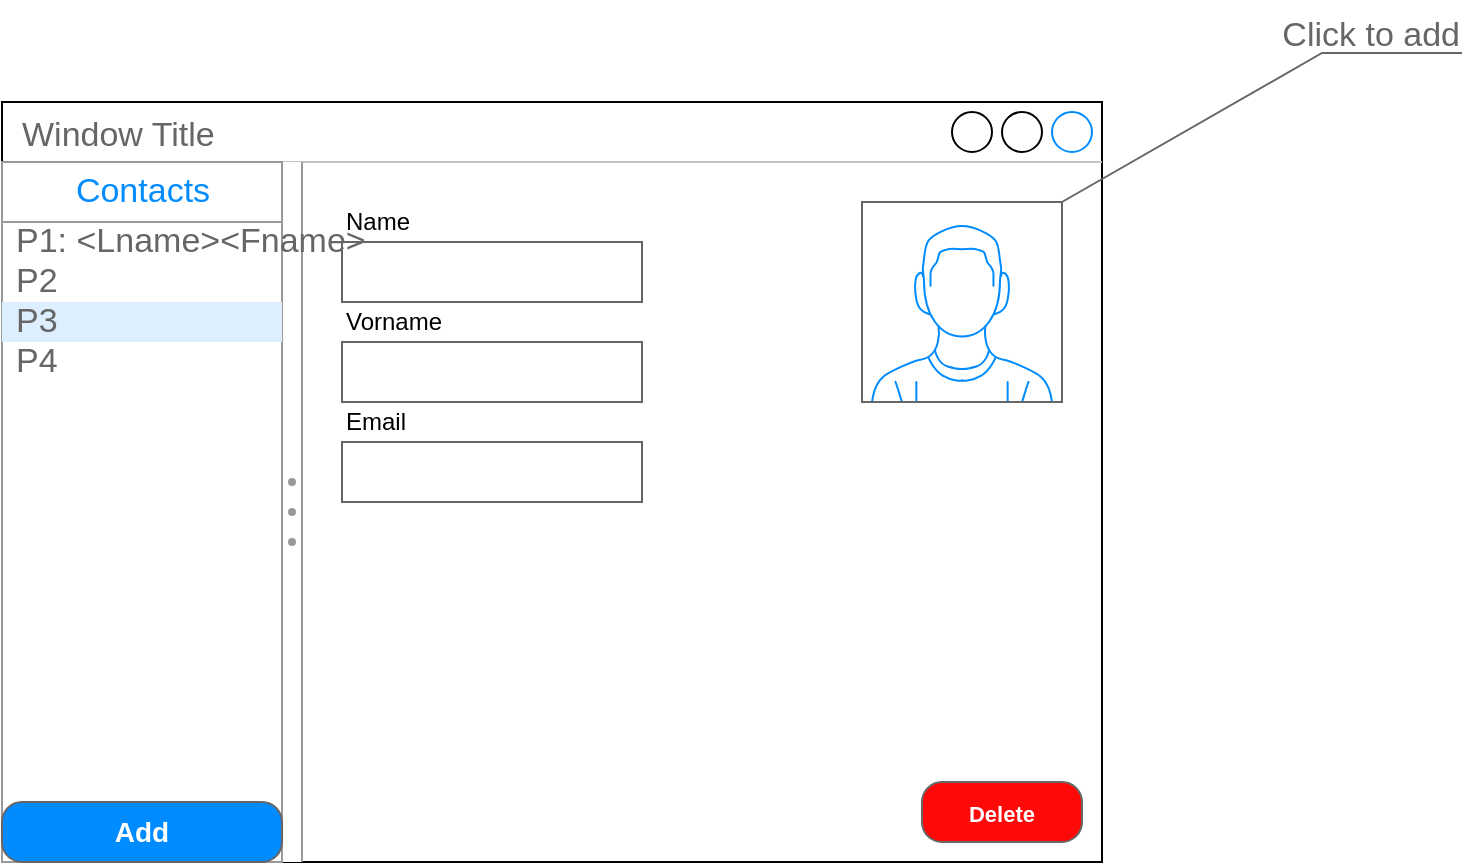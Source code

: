 <mxfile version="14.1.8" type="device"><diagram id="RM6_TS16rFPUFRTUpWu6" name="Page-1"><mxGraphModel dx="1086" dy="846" grid="1" gridSize="10" guides="1" tooltips="1" connect="1" arrows="1" fold="1" page="1" pageScale="1" pageWidth="827" pageHeight="1169" math="0" shadow="0"><root><mxCell id="0"/><mxCell id="1" parent="0"/><mxCell id="z3e0FVga-ESR2j8vBvp0-1" value="Window Title" style="strokeWidth=1;shadow=0;dashed=0;align=center;html=1;shape=mxgraph.mockup.containers.window;align=left;verticalAlign=top;spacingLeft=8;strokeColor2=#008cff;strokeColor3=#c4c4c4;fontColor=#666666;mainText=;fontSize=17;labelBackgroundColor=none;" vertex="1" parent="1"><mxGeometry x="150" y="180" width="550" height="380" as="geometry"/></mxCell><mxCell id="z3e0FVga-ESR2j8vBvp0-2" value="" style="verticalLabelPosition=bottom;shadow=0;dashed=0;align=center;html=1;verticalAlign=top;strokeWidth=1;shape=mxgraph.mockup.forms.splitter;strokeColor=#999999;direction=north;" vertex="1" parent="1"><mxGeometry x="290" y="210" width="10" height="350" as="geometry"/></mxCell><mxCell id="z3e0FVga-ESR2j8vBvp0-3" value="" style="strokeWidth=1;shadow=0;dashed=0;align=center;html=1;shape=mxgraph.mockup.forms.rrect;rSize=0;strokeColor=#999999;fillColor=#ffffff;" vertex="1" parent="1"><mxGeometry x="150" y="210" width="140" height="350" as="geometry"/></mxCell><mxCell id="z3e0FVga-ESR2j8vBvp0-4" value="Contacts" style="strokeWidth=1;shadow=0;dashed=0;align=center;html=1;shape=mxgraph.mockup.forms.rrect;rSize=0;strokeColor=#999999;fontColor=#008cff;fontSize=17;fillColor=#ffffff;resizeWidth=1;" vertex="1" parent="z3e0FVga-ESR2j8vBvp0-3"><mxGeometry width="140" height="30" relative="1" as="geometry"/></mxCell><mxCell id="z3e0FVga-ESR2j8vBvp0-5" value="P1: &amp;lt;Lname&amp;gt;&amp;lt;Fname&amp;gt;" style="strokeWidth=1;shadow=0;dashed=0;align=center;html=1;shape=mxgraph.mockup.forms.anchor;fontSize=17;fontColor=#666666;align=left;spacingLeft=5;resizeWidth=1;" vertex="1" parent="z3e0FVga-ESR2j8vBvp0-3"><mxGeometry width="140" height="20" relative="1" as="geometry"><mxPoint y="30" as="offset"/></mxGeometry></mxCell><mxCell id="z3e0FVga-ESR2j8vBvp0-6" value="P2" style="strokeWidth=1;shadow=0;dashed=0;align=center;html=1;shape=mxgraph.mockup.forms.anchor;fontSize=17;fontColor=#666666;align=left;spacingLeft=5;resizeWidth=1;" vertex="1" parent="z3e0FVga-ESR2j8vBvp0-3"><mxGeometry width="140" height="20" relative="1" as="geometry"><mxPoint y="50" as="offset"/></mxGeometry></mxCell><mxCell id="z3e0FVga-ESR2j8vBvp0-7" value="P3" style="strokeWidth=1;shadow=0;dashed=0;align=center;html=1;shape=mxgraph.mockup.forms.rrect;rSize=0;fontSize=17;fontColor=#666666;align=left;spacingLeft=5;fillColor=#ddeeff;strokeColor=none;resizeWidth=1;" vertex="1" parent="z3e0FVga-ESR2j8vBvp0-3"><mxGeometry width="140" height="20" relative="1" as="geometry"><mxPoint y="70" as="offset"/></mxGeometry></mxCell><mxCell id="z3e0FVga-ESR2j8vBvp0-8" value="P4" style="strokeWidth=1;shadow=0;dashed=0;align=center;html=1;shape=mxgraph.mockup.forms.anchor;fontSize=17;fontColor=#666666;align=left;spacingLeft=5;resizeWidth=1;" vertex="1" parent="z3e0FVga-ESR2j8vBvp0-3"><mxGeometry width="140" height="20" relative="1" as="geometry"><mxPoint y="90" as="offset"/></mxGeometry></mxCell><mxCell id="z3e0FVga-ESR2j8vBvp0-12" value="&lt;font style=&quot;font-size: 14px&quot;&gt;Add&lt;/font&gt;" style="strokeWidth=1;shadow=0;dashed=0;align=center;html=1;shape=mxgraph.mockup.buttons.button;strokeColor=#666666;fontColor=#ffffff;mainText=;buttonStyle=round;fontSize=17;fontStyle=1;fillColor=#008cff;whiteSpace=wrap;" vertex="1" parent="z3e0FVga-ESR2j8vBvp0-3"><mxGeometry y="320" width="140" height="30" as="geometry"/></mxCell><mxCell id="z3e0FVga-ESR2j8vBvp0-9" value="" style="verticalLabelPosition=bottom;shadow=0;dashed=0;align=center;html=1;verticalAlign=top;strokeWidth=1;shape=mxgraph.mockup.containers.userMale;strokeColor=#666666;strokeColor2=#008cff;" vertex="1" parent="1"><mxGeometry x="580" y="230" width="100" height="100" as="geometry"/></mxCell><mxCell id="z3e0FVga-ESR2j8vBvp0-13" value="" style="strokeWidth=1;shadow=0;dashed=0;align=center;html=1;shape=mxgraph.mockup.text.textBox;fontColor=#666666;align=left;fontSize=17;spacingLeft=4;spacingTop=-3;strokeColor=#666666;mainText=;fillColor=none;" vertex="1" parent="1"><mxGeometry x="320" y="250" width="150" height="30" as="geometry"/></mxCell><mxCell id="z3e0FVga-ESR2j8vBvp0-14" value="Name" style="text;html=1;strokeColor=none;fillColor=none;align=left;verticalAlign=middle;whiteSpace=wrap;rounded=0;" vertex="1" parent="1"><mxGeometry x="320" y="230" width="110" height="20" as="geometry"/></mxCell><mxCell id="z3e0FVga-ESR2j8vBvp0-17" value="" style="strokeWidth=1;shadow=0;dashed=0;align=center;html=1;shape=mxgraph.mockup.text.textBox;fontColor=#666666;align=left;fontSize=17;spacingLeft=4;spacingTop=-3;strokeColor=#666666;mainText=;fillColor=none;" vertex="1" parent="1"><mxGeometry x="320" y="300" width="150" height="30" as="geometry"/></mxCell><mxCell id="z3e0FVga-ESR2j8vBvp0-18" value="Vorname" style="text;html=1;strokeColor=none;fillColor=none;align=left;verticalAlign=middle;whiteSpace=wrap;rounded=0;" vertex="1" parent="1"><mxGeometry x="320" y="280" width="110" height="20" as="geometry"/></mxCell><mxCell id="z3e0FVga-ESR2j8vBvp0-19" value="" style="strokeWidth=1;shadow=0;dashed=0;align=center;html=1;shape=mxgraph.mockup.text.textBox;fontColor=#666666;align=left;fontSize=17;spacingLeft=4;spacingTop=-3;strokeColor=#666666;mainText=;fillColor=none;" vertex="1" parent="1"><mxGeometry x="320" y="350" width="150" height="30" as="geometry"/></mxCell><mxCell id="z3e0FVga-ESR2j8vBvp0-20" value="Email" style="text;html=1;strokeColor=none;fillColor=none;align=left;verticalAlign=middle;whiteSpace=wrap;rounded=0;" vertex="1" parent="1"><mxGeometry x="320" y="330" width="110" height="20" as="geometry"/></mxCell><mxCell id="z3e0FVga-ESR2j8vBvp0-11" value="&lt;font style=&quot;font-size: 11px&quot;&gt;Delete&lt;/font&gt;" style="strokeWidth=1;shadow=0;dashed=0;align=center;html=1;shape=mxgraph.mockup.buttons.button;strokeColor=#666666;fontColor=#ffffff;mainText=;buttonStyle=round;fontSize=17;fontStyle=1;whiteSpace=wrap;fillColor=#FF0808;" vertex="1" parent="1"><mxGeometry x="610" y="520" width="80" height="30" as="geometry"/></mxCell><mxCell id="z3e0FVga-ESR2j8vBvp0-21" value="Click to add" style="strokeWidth=1;shadow=0;dashed=0;align=center;html=1;shape=mxgraph.mockup.text.callout;linkText=;textSize=17;textColor=#666666;callDir=NE;callStyle=line;fontSize=17;fontColor=#666666;align=right;verticalAlign=top;strokeColor=#666666;fillColor=none;" vertex="1" parent="1"><mxGeometry x="680" y="130" width="200" height="100" as="geometry"/></mxCell></root></mxGraphModel></diagram></mxfile>